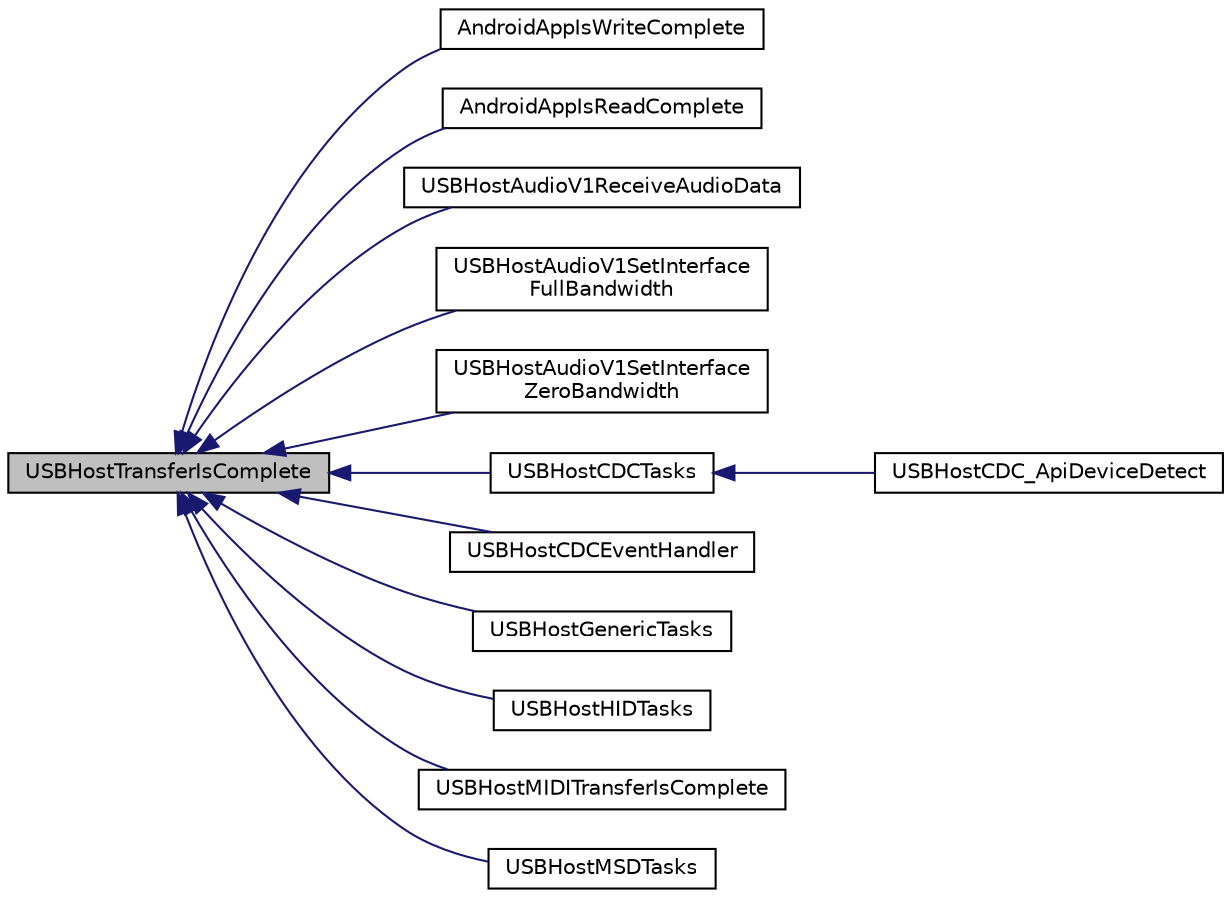 digraph "USBHostTransferIsComplete"
{
  edge [fontname="Helvetica",fontsize="10",labelfontname="Helvetica",labelfontsize="10"];
  node [fontname="Helvetica",fontsize="10",shape=record];
  rankdir="LR";
  Node1 [label="USBHostTransferIsComplete",height=0.2,width=0.4,color="black", fillcolor="grey75", style="filled", fontcolor="black"];
  Node1 -> Node2 [dir="back",color="midnightblue",fontsize="10",style="solid"];
  Node2 [label="AndroidAppIsWriteComplete",height=0.2,width=0.4,color="black", fillcolor="white", style="filled",URL="$usb__host__android_8c.html#a13a0d2e1011374dcdf39d8b670354816"];
  Node1 -> Node3 [dir="back",color="midnightblue",fontsize="10",style="solid"];
  Node3 [label="AndroidAppIsReadComplete",height=0.2,width=0.4,color="black", fillcolor="white", style="filled",URL="$usb__host__android_8c.html#a554f249b3e321009c4c9eebfa7086c05"];
  Node1 -> Node4 [dir="back",color="midnightblue",fontsize="10",style="solid"];
  Node4 [label="USBHostAudioV1ReceiveAudioData",height=0.2,width=0.4,color="black", fillcolor="white", style="filled",URL="$usb__host__audio__v1_8c.html#a7e8225c49c425f01d701bfc19def1d6d"];
  Node1 -> Node5 [dir="back",color="midnightblue",fontsize="10",style="solid"];
  Node5 [label="USBHostAudioV1SetInterface\lFullBandwidth",height=0.2,width=0.4,color="black", fillcolor="white", style="filled",URL="$usb__host__audio__v1_8c.html#a36b0b9dacba16ed6814e80bb7d1b28fb"];
  Node1 -> Node6 [dir="back",color="midnightblue",fontsize="10",style="solid"];
  Node6 [label="USBHostAudioV1SetInterface\lZeroBandwidth",height=0.2,width=0.4,color="black", fillcolor="white", style="filled",URL="$usb__host__audio__v1_8c.html#ae4fcdb5b497fe8a416d7b791ea44aa37"];
  Node1 -> Node7 [dir="back",color="midnightblue",fontsize="10",style="solid"];
  Node7 [label="USBHostCDCTasks",height=0.2,width=0.4,color="black", fillcolor="white", style="filled",URL="$usb__host__cdc_8c.html#a6e595b04dc00545e596306e7f4b3fa3d"];
  Node7 -> Node8 [dir="back",color="midnightblue",fontsize="10",style="solid"];
  Node8 [label="USBHostCDC_ApiDeviceDetect",height=0.2,width=0.4,color="black", fillcolor="white", style="filled",URL="$usb__host__cdc__interface_8c.html#aebb742aa385542e9b8163cea4f7604fc"];
  Node1 -> Node9 [dir="back",color="midnightblue",fontsize="10",style="solid"];
  Node9 [label="USBHostCDCEventHandler",height=0.2,width=0.4,color="black", fillcolor="white", style="filled",URL="$usb__host__cdc_8c.html#ae649881c3336ca01be846a3edc875946"];
  Node1 -> Node10 [dir="back",color="midnightblue",fontsize="10",style="solid"];
  Node10 [label="USBHostGenericTasks",height=0.2,width=0.4,color="black", fillcolor="white", style="filled",URL="$usb__host__generic_8c.html#abd6ca7e1f63df6b4ed20110b719b2a1c"];
  Node1 -> Node11 [dir="back",color="midnightblue",fontsize="10",style="solid"];
  Node11 [label="USBHostHIDTasks",height=0.2,width=0.4,color="black", fillcolor="white", style="filled",URL="$usb__host__hid_8c.html#a7339c9ce88c387efd28375603415b491"];
  Node1 -> Node12 [dir="back",color="midnightblue",fontsize="10",style="solid"];
  Node12 [label="USBHostMIDITransferIsComplete",height=0.2,width=0.4,color="black", fillcolor="white", style="filled",URL="$usb__host__midi_8c.html#a6665273de0449ec7f98be52f8dc2a46c"];
  Node1 -> Node13 [dir="back",color="midnightblue",fontsize="10",style="solid"];
  Node13 [label="USBHostMSDTasks",height=0.2,width=0.4,color="black", fillcolor="white", style="filled",URL="$usb__host__msd_8c.html#aa41223ae18108ca0d663875f47a3ae37"];
}
